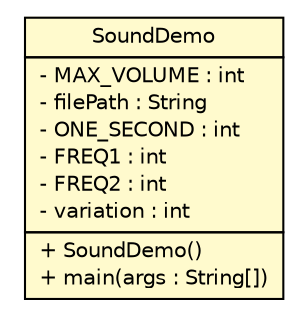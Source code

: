 #!/usr/local/bin/dot
#
# Class diagram 
# Generated by UMLGraph version R5_6-24-gf6e263 (http://www.umlgraph.org/)
#

digraph G {
	edge [fontname="Helvetica",fontsize=10,labelfontname="Helvetica",labelfontsize=10];
	node [fontname="Helvetica",fontsize=10,shape=plaintext];
	nodesep=0.25;
	ranksep=0.5;
	// ev3dev.examples.hardware.SoundDemo
	c7846 [label=<<table title="ev3dev.examples.hardware.SoundDemo" border="0" cellborder="1" cellspacing="0" cellpadding="2" port="p" bgcolor="lemonChiffon" href="./SoundDemo.html">
		<tr><td><table border="0" cellspacing="0" cellpadding="1">
<tr><td align="center" balign="center"> SoundDemo </td></tr>
		</table></td></tr>
		<tr><td><table border="0" cellspacing="0" cellpadding="1">
<tr><td align="left" balign="left"> - MAX_VOLUME : int </td></tr>
<tr><td align="left" balign="left"> - filePath : String </td></tr>
<tr><td align="left" balign="left"> - ONE_SECOND : int </td></tr>
<tr><td align="left" balign="left"> - FREQ1 : int </td></tr>
<tr><td align="left" balign="left"> - FREQ2 : int </td></tr>
<tr><td align="left" balign="left"> - variation : int </td></tr>
		</table></td></tr>
		<tr><td><table border="0" cellspacing="0" cellpadding="1">
<tr><td align="left" balign="left"> + SoundDemo() </td></tr>
<tr><td align="left" balign="left"> + main(args : String[]) </td></tr>
		</table></td></tr>
		</table>>, URL="./SoundDemo.html", fontname="Helvetica", fontcolor="black", fontsize=10.0];
}

